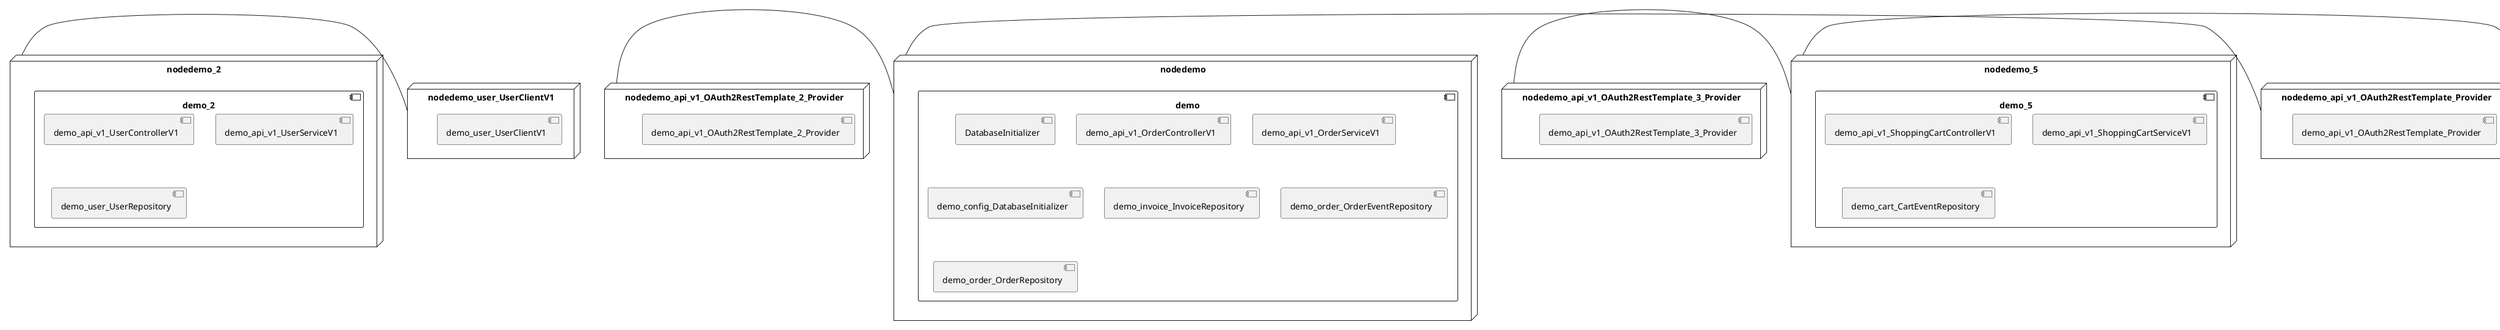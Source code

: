 @startuml
skinparam fixCircleLabelOverlapping true
skinparam componentStyle uml2
node nodedemo {
component demo {
[DatabaseInitializer] [[kbastani-spring-cloud-event-sourcing-example.system#_DxUr8K-NEe--79jda8UXPw]]
[demo_api_v1_OrderControllerV1] [[kbastani-spring-cloud-event-sourcing-example.system#_DxUr8K-NEe--79jda8UXPw]]
[demo_api_v1_OrderServiceV1] [[kbastani-spring-cloud-event-sourcing-example.system#_DxUr8K-NEe--79jda8UXPw]]
[demo_config_DatabaseInitializer] [[kbastani-spring-cloud-event-sourcing-example.system#_DxUr8K-NEe--79jda8UXPw]]
[demo_invoice_InvoiceRepository] [[kbastani-spring-cloud-event-sourcing-example.system#_DxUr8K-NEe--79jda8UXPw]]
[demo_order_OrderEventRepository] [[kbastani-spring-cloud-event-sourcing-example.system#_DxUr8K-NEe--79jda8UXPw]]
[demo_order_OrderRepository] [[kbastani-spring-cloud-event-sourcing-example.system#_DxUr8K-NEe--79jda8UXPw]]
}
}
node nodedemo_2 {
component demo_2 {
[demo_api_v1_UserControllerV1] [[kbastani-spring-cloud-event-sourcing-example.system#_DxUr8K-NEe--79jda8UXPw]]
[demo_api_v1_UserServiceV1] [[kbastani-spring-cloud-event-sourcing-example.system#_DxUr8K-NEe--79jda8UXPw]]
[demo_user_UserRepository] [[kbastani-spring-cloud-event-sourcing-example.system#_DxUr8K-NEe--79jda8UXPw]]
}
}
node nodedemo_3 {
component demo_3 {
[demo_account_AccountRepository] [[kbastani-spring-cloud-event-sourcing-example.system#_DxUr8K-NEe--79jda8UXPw]]
[demo_api_v1_AccountControllerV1] [[kbastani-spring-cloud-event-sourcing-example.system#_DxUr8K-NEe--79jda8UXPw]]
[demo_api_v1_AccountServiceV1] [[kbastani-spring-cloud-event-sourcing-example.system#_DxUr8K-NEe--79jda8UXPw]]
}
}
node nodedemo_4 {
component demo_4 {
[demo_api_v1_CatalogControllerV1] [[kbastani-spring-cloud-event-sourcing-example.system#_DxUr8K-NEe--79jda8UXPw]]
[demo_api_v1_CatalogServiceV1] [[kbastani-spring-cloud-event-sourcing-example.system#_DxUr8K-NEe--79jda8UXPw]]
[demo_catalog_CatalogInfoRepository] [[kbastani-spring-cloud-event-sourcing-example.system#_DxUr8K-NEe--79jda8UXPw]]
}
}
node nodedemo_5 {
component demo_5 {
[demo_api_v1_ShoppingCartControllerV1] [[kbastani-spring-cloud-event-sourcing-example.system#_DxUr8K-NEe--79jda8UXPw]]
[demo_api_v1_ShoppingCartServiceV1] [[kbastani-spring-cloud-event-sourcing-example.system#_DxUr8K-NEe--79jda8UXPw]]
[demo_cart_CartEventRepository] [[kbastani-spring-cloud-event-sourcing-example.system#_DxUr8K-NEe--79jda8UXPw]]
}
}
node nodedemo_6 {
component demo_6 {
[demo_UserController] [[kbastani-spring-cloud-event-sourcing-example.system#_DxUr8K-NEe--79jda8UXPw]]
[demo_UserRepository] [[kbastani-spring-cloud-event-sourcing-example.system#_DxUr8K-NEe--79jda8UXPw]]
[demo_UserService] [[kbastani-spring-cloud-event-sourcing-example.system#_DxUr8K-NEe--79jda8UXPw]]
[demo_login_UserController] [[kbastani-spring-cloud-event-sourcing-example.system#_DxUr8K-NEe--79jda8UXPw]]
}
}
node nodedemo_v1 {
component demo_v1 {
[demo_v1_InventoryControllerV1] [[kbastani-spring-cloud-event-sourcing-example.system#_DxUr8K-NEe--79jda8UXPw]]
[demo_v1_InventoryServiceV1] [[kbastani-spring-cloud-event-sourcing-example.system#_DxUr8K-NEe--79jda8UXPw]]
}
}
node nodedemo_api_v1_OAuth2RestTemplate_2_Provider {
[demo_api_v1_OAuth2RestTemplate_2_Provider] [[kbastani-spring-cloud-event-sourcing-example.system#_DxUr8K-NEe--79jda8UXPw]]
}
node nodedemo_api_v1_OAuth2RestTemplate_3_Provider {
[demo_api_v1_OAuth2RestTemplate_3_Provider] [[kbastani-spring-cloud-event-sourcing-example.system#_DxUr8K-NEe--79jda8UXPw]]
}
node nodedemo_api_v1_OAuth2RestTemplate_Provider {
[demo_api_v1_OAuth2RestTemplate_Provider] [[kbastani-spring-cloud-event-sourcing-example.system#_DxUr8K-NEe--79jda8UXPw]]
}
node nodedemo_api_v1_RestTemplate_2_Provider {
[demo_api_v1_RestTemplate_2_Provider] [[kbastani-spring-cloud-event-sourcing-example.system#_DxUr8K-NEe--79jda8UXPw]]
}
node nodedemo_api_v1_RestTemplate_Provider {
[demo_api_v1_RestTemplate_Provider] [[kbastani-spring-cloud-event-sourcing-example.system#_DxUr8K-NEe--79jda8UXPw]]
}
node nodedemo_inventory_InventoryRepository_Provider {
[demo_inventory_InventoryRepository_Provider] [[kbastani-spring-cloud-event-sourcing-example.system#_DxUr8K-NEe--79jda8UXPw]]
}
node nodedemo_login_AuthenticationManager_Provider {
[demo_login_AuthenticationManager_Provider] [[kbastani-spring-cloud-event-sourcing-example.system#_DxUr8K-NEe--79jda8UXPw]]
}
node nodedemo_login_ClientDetailsService_Provider {
[demo_login_ClientDetailsService_Provider] [[kbastani-spring-cloud-event-sourcing-example.system#_DxUr8K-NEe--79jda8UXPw]]
}
node nodedemo_login_HttpSessionSecurityContextRepository_Provider {
[demo_login_HttpSessionSecurityContextRepository_Provider] [[kbastani-spring-cloud-event-sourcing-example.system#_DxUr8K-NEe--79jda8UXPw]]
}
node nodedemo_login_LoginController {
[demo_login_LoginController] [[kbastani-spring-cloud-event-sourcing-example.system#_DxUr8K-NEe--79jda8UXPw]]
}
node nodedemo_product_ProductRepository_Provider {
[demo_product_ProductRepository_Provider] [[kbastani-spring-cloud-event-sourcing-example.system#_DxUr8K-NEe--79jda8UXPw]]
}
node nodedemo_user_UserClientV1 {
[demo_user_UserClientV1] [[kbastani-spring-cloud-event-sourcing-example.system#_DxUr8K-NEe--79jda8UXPw]]
}
node nodedemo_v1_Session_Provider {
[demo_v1_Session_Provider] [[kbastani-spring-cloud-event-sourcing-example.system#_DxUr8K-NEe--79jda8UXPw]]
}
[nodedemo_2] - [nodedemo_user_UserClientV1]
[nodedemo_api_v1_OAuth2RestTemplate_2_Provider] - [nodedemo]
[nodedemo_api_v1_OAuth2RestTemplate_3_Provider] - [nodedemo_5]
[nodedemo_api_v1_OAuth2RestTemplate_Provider] - [nodedemo]
[nodedemo_api_v1_RestTemplate_2_Provider] - [nodedemo_5]
[nodedemo_api_v1_RestTemplate_Provider] - [nodedemo_4]
[nodedemo_inventory_InventoryRepository_Provider] - [nodedemo_v1]
[nodedemo_login_AuthenticationManager_Provider] - [nodedemo_login_LoginController]
[nodedemo_login_ClientDetailsService_Provider] - [nodedemo_login_LoginController]
[nodedemo_login_HttpSessionSecurityContextRepository_Provider] - [nodedemo_login_LoginController]
[nodedemo_product_ProductRepository_Provider] - [nodedemo_v1]
[nodedemo_v1_Session_Provider] - [nodedemo_v1]

@enduml
